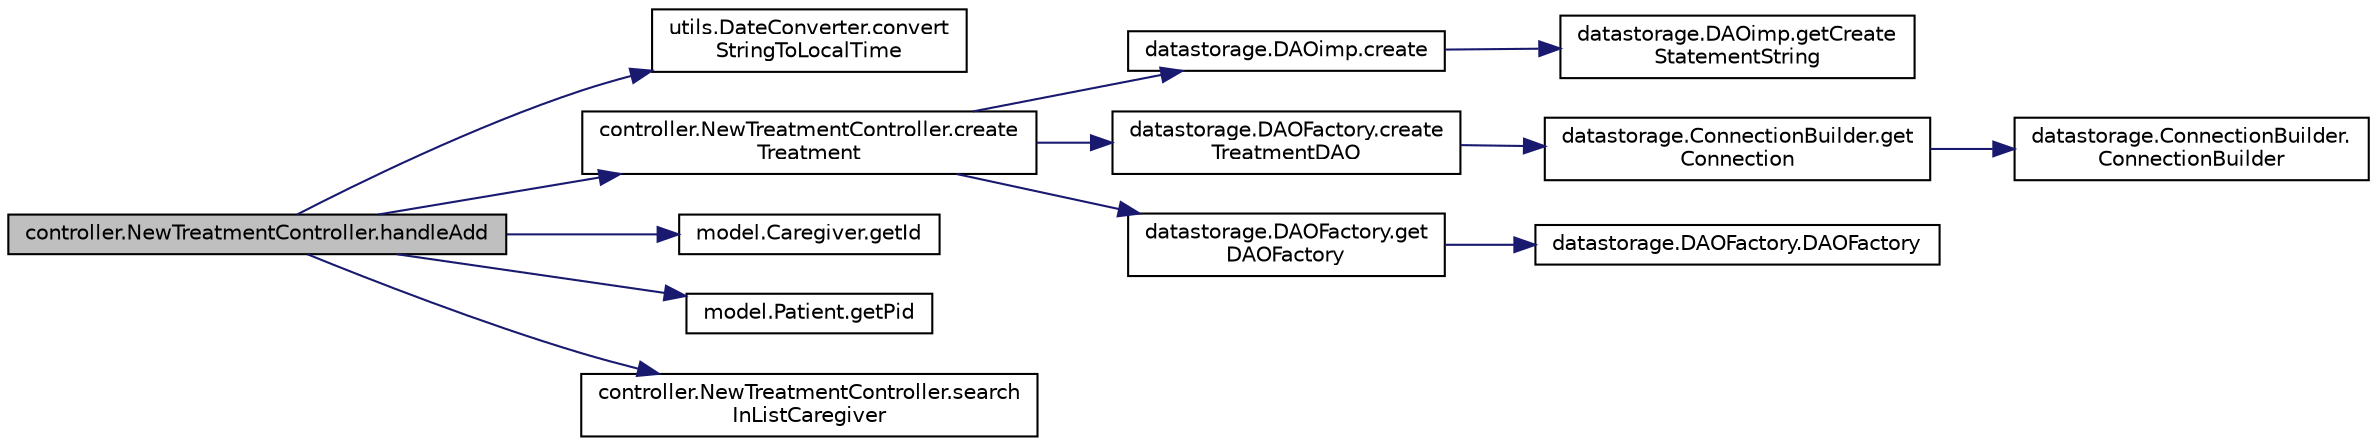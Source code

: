 digraph "controller.NewTreatmentController.handleAdd"
{
 // LATEX_PDF_SIZE
  edge [fontname="Helvetica",fontsize="10",labelfontname="Helvetica",labelfontsize="10"];
  node [fontname="Helvetica",fontsize="10",shape=record];
  rankdir="LR";
  Node1 [label="controller.NewTreatmentController.handleAdd",height=0.2,width=0.4,color="black", fillcolor="grey75", style="filled", fontcolor="black",tooltip=" "];
  Node1 -> Node2 [color="midnightblue",fontsize="10",style="solid",fontname="Helvetica"];
  Node2 [label="utils.DateConverter.convert\lStringToLocalTime",height=0.2,width=0.4,color="black", fillcolor="white", style="filled",URL="$classutils_1_1_date_converter.html#ab41561bd0869c95c0d4046ba2dee7ab2",tooltip=" "];
  Node1 -> Node3 [color="midnightblue",fontsize="10",style="solid",fontname="Helvetica"];
  Node3 [label="controller.NewTreatmentController.create\lTreatment",height=0.2,width=0.4,color="black", fillcolor="white", style="filled",URL="$classcontroller_1_1_new_treatment_controller.html#aed345eae8c46e95b6983c01b2a03e9b9",tooltip=" "];
  Node3 -> Node4 [color="midnightblue",fontsize="10",style="solid",fontname="Helvetica"];
  Node4 [label="datastorage.DAOimp.create",height=0.2,width=0.4,color="black", fillcolor="white", style="filled",URL="$classdatastorage_1_1_d_a_oimp.html#aac63f119bf9373eeed92a675ad5071fa",tooltip=" "];
  Node4 -> Node5 [color="midnightblue",fontsize="10",style="solid",fontname="Helvetica"];
  Node5 [label="datastorage.DAOimp.getCreate\lStatementString",height=0.2,width=0.4,color="black", fillcolor="white", style="filled",URL="$classdatastorage_1_1_d_a_oimp.html#a1cd63abe693d795375b4103355c2329f",tooltip=" "];
  Node3 -> Node6 [color="midnightblue",fontsize="10",style="solid",fontname="Helvetica"];
  Node6 [label="datastorage.DAOFactory.create\lTreatmentDAO",height=0.2,width=0.4,color="black", fillcolor="white", style="filled",URL="$classdatastorage_1_1_d_a_o_factory.html#a0df05e282b9c6c3e904c8a25457ec956",tooltip=" "];
  Node6 -> Node7 [color="midnightblue",fontsize="10",style="solid",fontname="Helvetica"];
  Node7 [label="datastorage.ConnectionBuilder.get\lConnection",height=0.2,width=0.4,color="black", fillcolor="white", style="filled",URL="$classdatastorage_1_1_connection_builder.html#a217c33442528663e5d3199ade7c19ed1",tooltip=" "];
  Node7 -> Node8 [color="midnightblue",fontsize="10",style="solid",fontname="Helvetica"];
  Node8 [label="datastorage.ConnectionBuilder.\lConnectionBuilder",height=0.2,width=0.4,color="black", fillcolor="white", style="filled",URL="$classdatastorage_1_1_connection_builder.html#a9af3a7f1e527e35fae23c4e06e6494e7",tooltip=" "];
  Node3 -> Node9 [color="midnightblue",fontsize="10",style="solid",fontname="Helvetica"];
  Node9 [label="datastorage.DAOFactory.get\lDAOFactory",height=0.2,width=0.4,color="black", fillcolor="white", style="filled",URL="$classdatastorage_1_1_d_a_o_factory.html#a489d0947d5e2601ff8617b5e45cbea12",tooltip=" "];
  Node9 -> Node10 [color="midnightblue",fontsize="10",style="solid",fontname="Helvetica"];
  Node10 [label="datastorage.DAOFactory.DAOFactory",height=0.2,width=0.4,color="black", fillcolor="white", style="filled",URL="$classdatastorage_1_1_d_a_o_factory.html#ad381ed774680f7634e4d4ef879b039ae",tooltip=" "];
  Node1 -> Node11 [color="midnightblue",fontsize="10",style="solid",fontname="Helvetica"];
  Node11 [label="model.Caregiver.getId",height=0.2,width=0.4,color="black", fillcolor="white", style="filled",URL="$classmodel_1_1_caregiver.html#a22f7dd913d090f36bec91834414355ca",tooltip=" "];
  Node1 -> Node12 [color="midnightblue",fontsize="10",style="solid",fontname="Helvetica"];
  Node12 [label="model.Patient.getPid",height=0.2,width=0.4,color="black", fillcolor="white", style="filled",URL="$classmodel_1_1_patient.html#a82727c76e72f2f9694a881d77714cb6e",tooltip=" "];
  Node1 -> Node13 [color="midnightblue",fontsize="10",style="solid",fontname="Helvetica"];
  Node13 [label="controller.NewTreatmentController.search\lInListCaregiver",height=0.2,width=0.4,color="black", fillcolor="white", style="filled",URL="$classcontroller_1_1_new_treatment_controller.html#abebba31cb39df0ea9bed5063b2c591b0",tooltip=" "];
}
